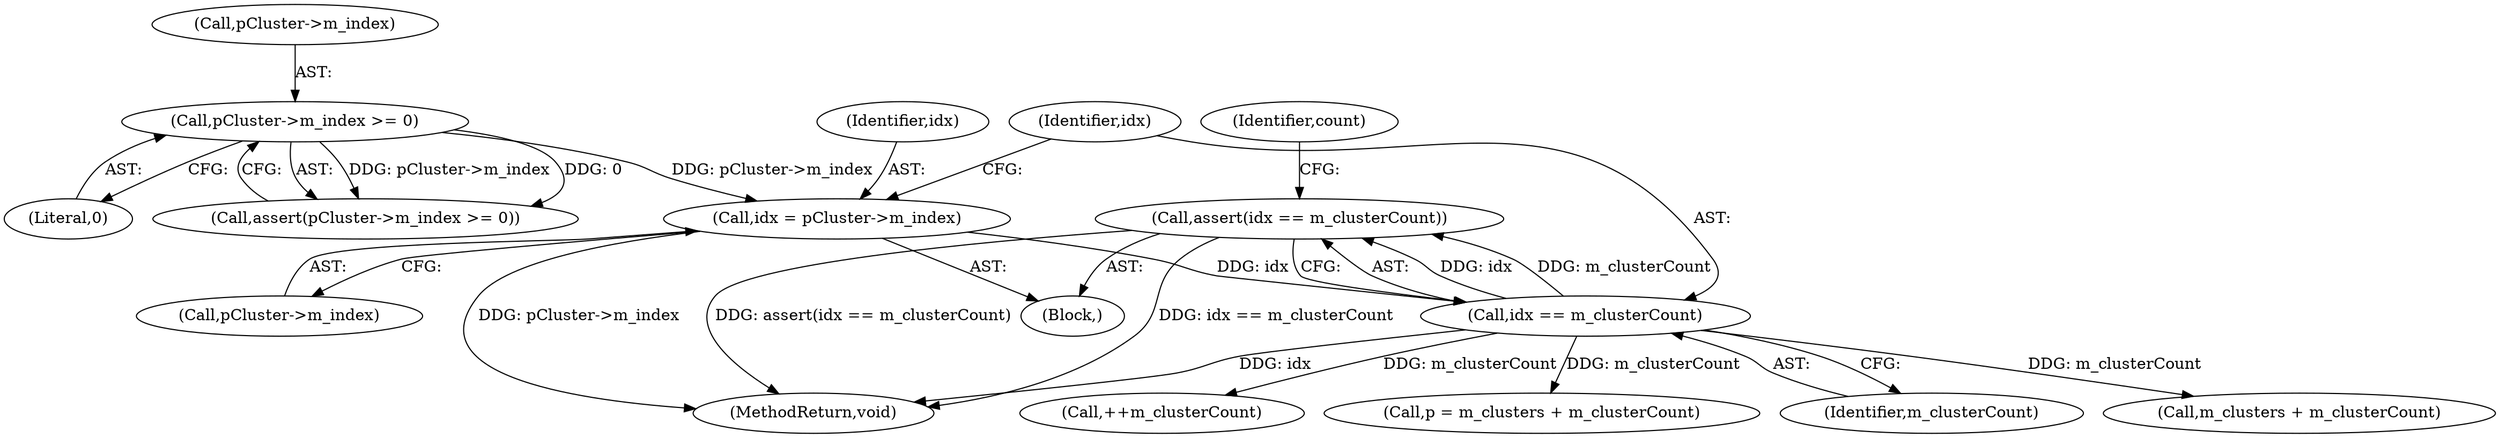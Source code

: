 digraph "1_Android_04839626ed859623901ebd3a5fd483982186b59d@API" {
"1000131" [label="(Call,assert(idx == m_clusterCount))"];
"1000132" [label="(Call,idx == m_clusterCount)"];
"1000126" [label="(Call,idx = pCluster->m_index)"];
"1000106" [label="(Call,pCluster->m_index >= 0)"];
"1000251" [label="(MethodReturn,void)"];
"1000134" [label="(Identifier,m_clusterCount)"];
"1000131" [label="(Call,assert(idx == m_clusterCount))"];
"1000126" [label="(Call,idx = pCluster->m_index)"];
"1000105" [label="(Call,assert(pCluster->m_index >= 0))"];
"1000133" [label="(Identifier,idx)"];
"1000128" [label="(Call,pCluster->m_index)"];
"1000192" [label="(Call,m_clusters + m_clusterCount)"];
"1000249" [label="(Call,++m_clusterCount)"];
"1000102" [label="(Block,)"];
"1000110" [label="(Literal,0)"];
"1000106" [label="(Call,pCluster->m_index >= 0)"];
"1000107" [label="(Call,pCluster->m_index)"];
"1000190" [label="(Call,p = m_clusters + m_clusterCount)"];
"1000137" [label="(Identifier,count)"];
"1000127" [label="(Identifier,idx)"];
"1000132" [label="(Call,idx == m_clusterCount)"];
"1000131" -> "1000102"  [label="AST: "];
"1000131" -> "1000132"  [label="CFG: "];
"1000132" -> "1000131"  [label="AST: "];
"1000137" -> "1000131"  [label="CFG: "];
"1000131" -> "1000251"  [label="DDG: idx == m_clusterCount"];
"1000131" -> "1000251"  [label="DDG: assert(idx == m_clusterCount)"];
"1000132" -> "1000131"  [label="DDG: idx"];
"1000132" -> "1000131"  [label="DDG: m_clusterCount"];
"1000132" -> "1000134"  [label="CFG: "];
"1000133" -> "1000132"  [label="AST: "];
"1000134" -> "1000132"  [label="AST: "];
"1000132" -> "1000251"  [label="DDG: idx"];
"1000126" -> "1000132"  [label="DDG: idx"];
"1000132" -> "1000190"  [label="DDG: m_clusterCount"];
"1000132" -> "1000192"  [label="DDG: m_clusterCount"];
"1000132" -> "1000249"  [label="DDG: m_clusterCount"];
"1000126" -> "1000102"  [label="AST: "];
"1000126" -> "1000128"  [label="CFG: "];
"1000127" -> "1000126"  [label="AST: "];
"1000128" -> "1000126"  [label="AST: "];
"1000133" -> "1000126"  [label="CFG: "];
"1000126" -> "1000251"  [label="DDG: pCluster->m_index"];
"1000106" -> "1000126"  [label="DDG: pCluster->m_index"];
"1000106" -> "1000105"  [label="AST: "];
"1000106" -> "1000110"  [label="CFG: "];
"1000107" -> "1000106"  [label="AST: "];
"1000110" -> "1000106"  [label="AST: "];
"1000105" -> "1000106"  [label="CFG: "];
"1000106" -> "1000105"  [label="DDG: pCluster->m_index"];
"1000106" -> "1000105"  [label="DDG: 0"];
}
